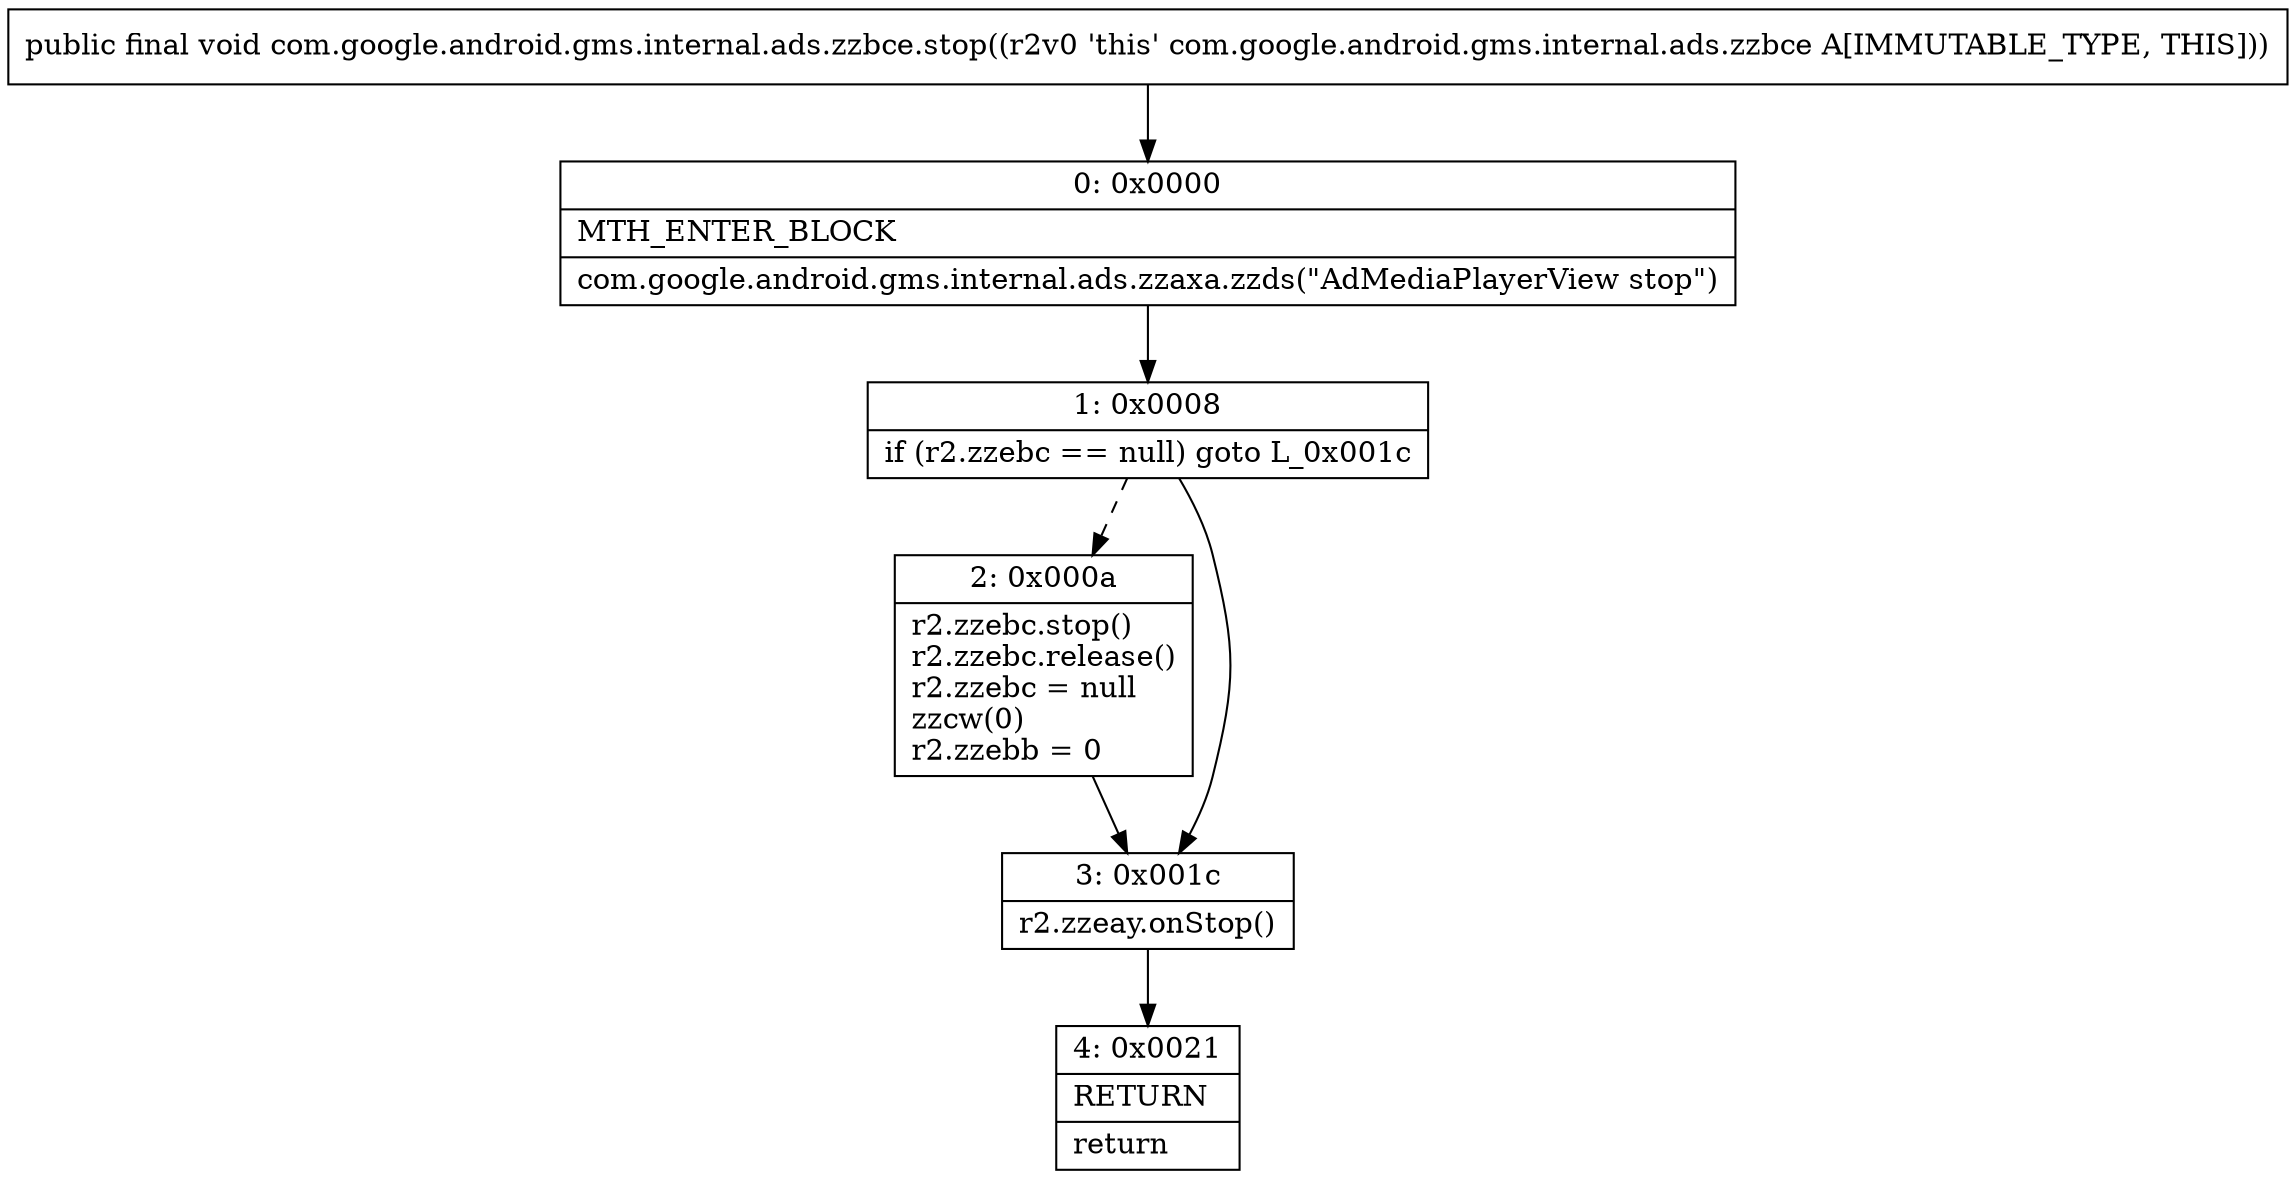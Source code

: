 digraph "CFG forcom.google.android.gms.internal.ads.zzbce.stop()V" {
Node_0 [shape=record,label="{0\:\ 0x0000|MTH_ENTER_BLOCK\l|com.google.android.gms.internal.ads.zzaxa.zzds(\"AdMediaPlayerView stop\")\l}"];
Node_1 [shape=record,label="{1\:\ 0x0008|if (r2.zzebc == null) goto L_0x001c\l}"];
Node_2 [shape=record,label="{2\:\ 0x000a|r2.zzebc.stop()\lr2.zzebc.release()\lr2.zzebc = null\lzzcw(0)\lr2.zzebb = 0\l}"];
Node_3 [shape=record,label="{3\:\ 0x001c|r2.zzeay.onStop()\l}"];
Node_4 [shape=record,label="{4\:\ 0x0021|RETURN\l|return\l}"];
MethodNode[shape=record,label="{public final void com.google.android.gms.internal.ads.zzbce.stop((r2v0 'this' com.google.android.gms.internal.ads.zzbce A[IMMUTABLE_TYPE, THIS])) }"];
MethodNode -> Node_0;
Node_0 -> Node_1;
Node_1 -> Node_2[style=dashed];
Node_1 -> Node_3;
Node_2 -> Node_3;
Node_3 -> Node_4;
}

